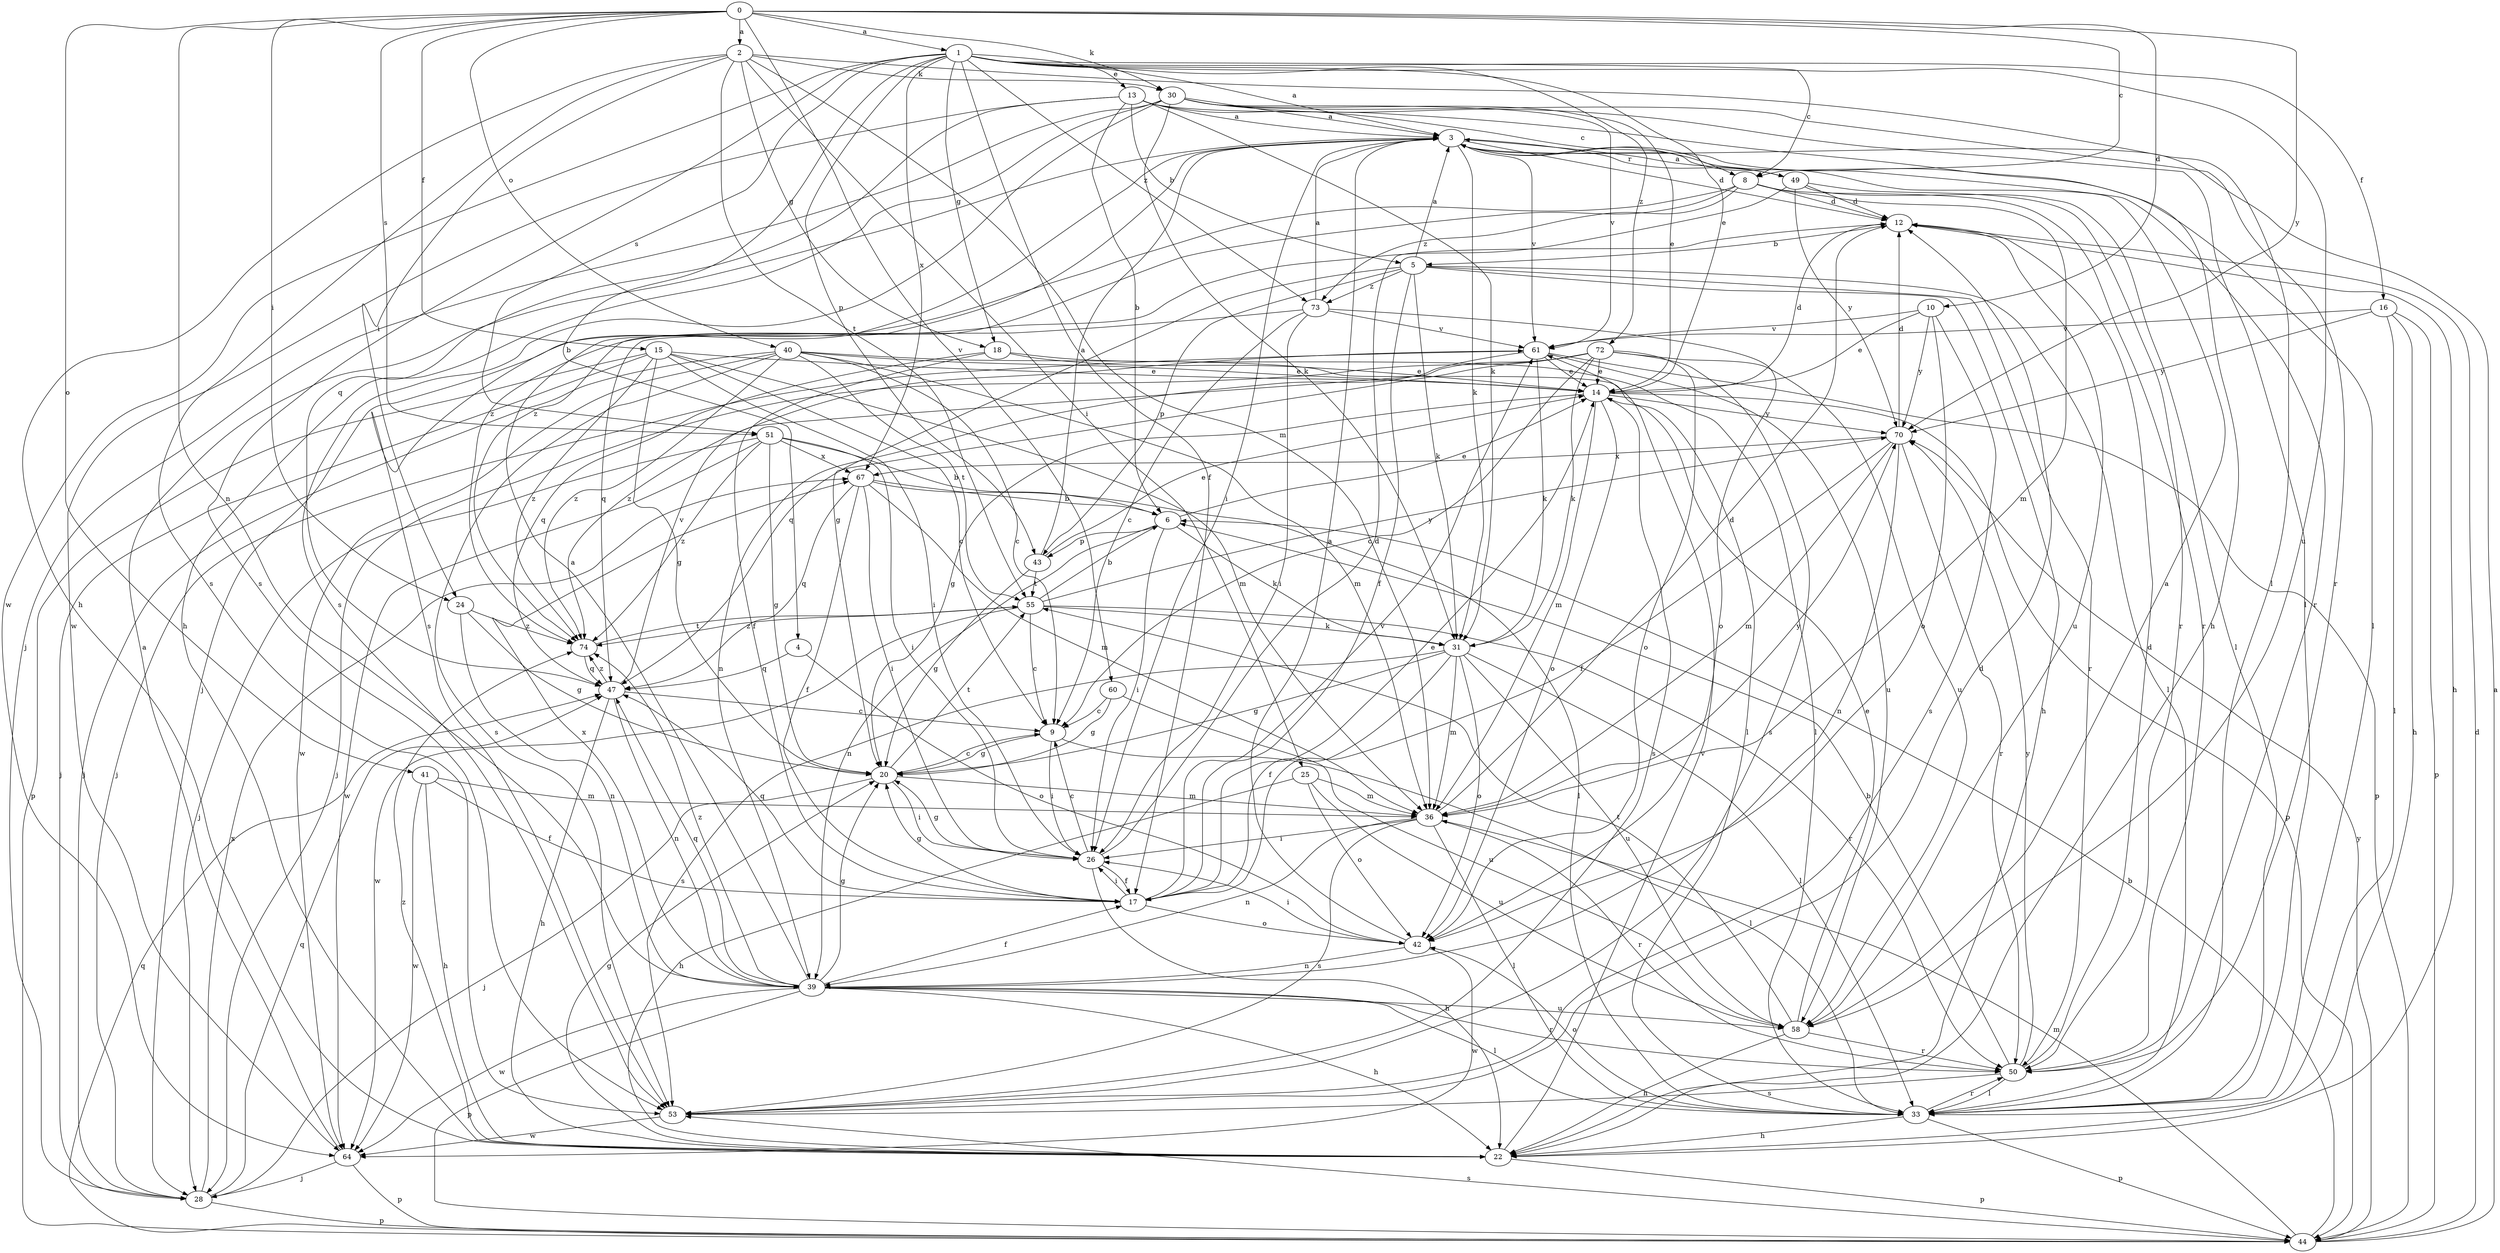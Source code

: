 strict digraph  {
0;
1;
2;
3;
4;
5;
6;
8;
9;
10;
12;
13;
14;
15;
16;
17;
18;
20;
22;
24;
25;
26;
28;
30;
31;
33;
36;
39;
40;
41;
42;
43;
44;
47;
49;
50;
51;
53;
55;
58;
60;
61;
64;
67;
70;
72;
73;
74;
0 -> 1  [label=a];
0 -> 2  [label=a];
0 -> 8  [label=c];
0 -> 10  [label=d];
0 -> 15  [label=f];
0 -> 24  [label=i];
0 -> 30  [label=k];
0 -> 39  [label=n];
0 -> 40  [label=o];
0 -> 41  [label=o];
0 -> 51  [label=s];
0 -> 60  [label=v];
0 -> 70  [label=y];
1 -> 3  [label=a];
1 -> 4  [label=b];
1 -> 8  [label=c];
1 -> 13  [label=e];
1 -> 14  [label=e];
1 -> 16  [label=f];
1 -> 17  [label=f];
1 -> 18  [label=g];
1 -> 43  [label=p];
1 -> 51  [label=s];
1 -> 53  [label=s];
1 -> 58  [label=u];
1 -> 64  [label=w];
1 -> 67  [label=x];
1 -> 72  [label=z];
1 -> 73  [label=z];
2 -> 18  [label=g];
2 -> 22  [label=h];
2 -> 24  [label=i];
2 -> 25  [label=i];
2 -> 30  [label=k];
2 -> 33  [label=l];
2 -> 36  [label=m];
2 -> 53  [label=s];
2 -> 55  [label=t];
3 -> 12  [label=d];
3 -> 26  [label=i];
3 -> 31  [label=k];
3 -> 33  [label=l];
3 -> 49  [label=r];
3 -> 50  [label=r];
3 -> 53  [label=s];
3 -> 61  [label=v];
4 -> 42  [label=o];
4 -> 47  [label=q];
5 -> 3  [label=a];
5 -> 17  [label=f];
5 -> 20  [label=g];
5 -> 22  [label=h];
5 -> 31  [label=k];
5 -> 33  [label=l];
5 -> 43  [label=p];
5 -> 50  [label=r];
5 -> 73  [label=z];
6 -> 14  [label=e];
6 -> 26  [label=i];
6 -> 31  [label=k];
6 -> 39  [label=n];
6 -> 43  [label=p];
8 -> 12  [label=d];
8 -> 28  [label=j];
8 -> 36  [label=m];
8 -> 50  [label=r];
8 -> 73  [label=z];
8 -> 74  [label=z];
9 -> 20  [label=g];
9 -> 26  [label=i];
9 -> 33  [label=l];
10 -> 14  [label=e];
10 -> 42  [label=o];
10 -> 53  [label=s];
10 -> 61  [label=v];
10 -> 70  [label=y];
12 -> 5  [label=b];
12 -> 22  [label=h];
12 -> 58  [label=u];
13 -> 3  [label=a];
13 -> 5  [label=b];
13 -> 6  [label=b];
13 -> 8  [label=c];
13 -> 22  [label=h];
13 -> 31  [label=k];
13 -> 47  [label=q];
13 -> 64  [label=w];
14 -> 12  [label=d];
14 -> 20  [label=g];
14 -> 36  [label=m];
14 -> 42  [label=o];
14 -> 44  [label=p];
14 -> 53  [label=s];
14 -> 70  [label=y];
15 -> 9  [label=c];
15 -> 14  [label=e];
15 -> 20  [label=g];
15 -> 26  [label=i];
15 -> 28  [label=j];
15 -> 36  [label=m];
15 -> 44  [label=p];
15 -> 74  [label=z];
16 -> 22  [label=h];
16 -> 33  [label=l];
16 -> 44  [label=p];
16 -> 61  [label=v];
16 -> 70  [label=y];
17 -> 14  [label=e];
17 -> 20  [label=g];
17 -> 26  [label=i];
17 -> 42  [label=o];
17 -> 47  [label=q];
17 -> 61  [label=v];
18 -> 14  [label=e];
18 -> 17  [label=f];
18 -> 33  [label=l];
18 -> 47  [label=q];
20 -> 9  [label=c];
20 -> 26  [label=i];
20 -> 28  [label=j];
20 -> 36  [label=m];
20 -> 55  [label=t];
22 -> 20  [label=g];
22 -> 44  [label=p];
22 -> 61  [label=v];
22 -> 74  [label=z];
24 -> 20  [label=g];
24 -> 39  [label=n];
24 -> 74  [label=z];
25 -> 22  [label=h];
25 -> 36  [label=m];
25 -> 42  [label=o];
25 -> 58  [label=u];
26 -> 9  [label=c];
26 -> 12  [label=d];
26 -> 17  [label=f];
26 -> 20  [label=g];
26 -> 22  [label=h];
28 -> 44  [label=p];
28 -> 47  [label=q];
28 -> 67  [label=x];
30 -> 3  [label=a];
30 -> 14  [label=e];
30 -> 22  [label=h];
30 -> 28  [label=j];
30 -> 31  [label=k];
30 -> 33  [label=l];
30 -> 50  [label=r];
30 -> 53  [label=s];
30 -> 61  [label=v];
31 -> 17  [label=f];
31 -> 20  [label=g];
31 -> 33  [label=l];
31 -> 36  [label=m];
31 -> 42  [label=o];
31 -> 53  [label=s];
31 -> 58  [label=u];
33 -> 22  [label=h];
33 -> 42  [label=o];
33 -> 44  [label=p];
33 -> 50  [label=r];
36 -> 12  [label=d];
36 -> 26  [label=i];
36 -> 33  [label=l];
36 -> 39  [label=n];
36 -> 50  [label=r];
36 -> 53  [label=s];
36 -> 70  [label=y];
39 -> 3  [label=a];
39 -> 17  [label=f];
39 -> 20  [label=g];
39 -> 22  [label=h];
39 -> 33  [label=l];
39 -> 44  [label=p];
39 -> 47  [label=q];
39 -> 50  [label=r];
39 -> 58  [label=u];
39 -> 64  [label=w];
39 -> 67  [label=x];
39 -> 74  [label=z];
40 -> 9  [label=c];
40 -> 14  [label=e];
40 -> 28  [label=j];
40 -> 33  [label=l];
40 -> 36  [label=m];
40 -> 53  [label=s];
40 -> 55  [label=t];
40 -> 64  [label=w];
40 -> 74  [label=z];
41 -> 17  [label=f];
41 -> 22  [label=h];
41 -> 36  [label=m];
41 -> 64  [label=w];
42 -> 3  [label=a];
42 -> 26  [label=i];
42 -> 39  [label=n];
42 -> 64  [label=w];
43 -> 3  [label=a];
43 -> 14  [label=e];
43 -> 20  [label=g];
43 -> 55  [label=t];
44 -> 3  [label=a];
44 -> 6  [label=b];
44 -> 12  [label=d];
44 -> 36  [label=m];
44 -> 47  [label=q];
44 -> 53  [label=s];
44 -> 70  [label=y];
47 -> 9  [label=c];
47 -> 22  [label=h];
47 -> 39  [label=n];
47 -> 61  [label=v];
47 -> 74  [label=z];
49 -> 3  [label=a];
49 -> 12  [label=d];
49 -> 33  [label=l];
49 -> 50  [label=r];
49 -> 70  [label=y];
49 -> 74  [label=z];
50 -> 6  [label=b];
50 -> 12  [label=d];
50 -> 33  [label=l];
50 -> 53  [label=s];
50 -> 70  [label=y];
51 -> 6  [label=b];
51 -> 20  [label=g];
51 -> 26  [label=i];
51 -> 28  [label=j];
51 -> 64  [label=w];
51 -> 67  [label=x];
51 -> 74  [label=z];
53 -> 12  [label=d];
53 -> 64  [label=w];
55 -> 6  [label=b];
55 -> 9  [label=c];
55 -> 31  [label=k];
55 -> 50  [label=r];
55 -> 64  [label=w];
55 -> 70  [label=y];
55 -> 74  [label=z];
58 -> 3  [label=a];
58 -> 14  [label=e];
58 -> 22  [label=h];
58 -> 50  [label=r];
58 -> 55  [label=t];
60 -> 9  [label=c];
60 -> 20  [label=g];
60 -> 58  [label=u];
61 -> 14  [label=e];
61 -> 28  [label=j];
61 -> 31  [label=k];
61 -> 39  [label=n];
61 -> 44  [label=p];
61 -> 58  [label=u];
64 -> 3  [label=a];
64 -> 28  [label=j];
64 -> 44  [label=p];
67 -> 6  [label=b];
67 -> 17  [label=f];
67 -> 26  [label=i];
67 -> 33  [label=l];
67 -> 36  [label=m];
67 -> 47  [label=q];
70 -> 12  [label=d];
70 -> 17  [label=f];
70 -> 36  [label=m];
70 -> 39  [label=n];
70 -> 50  [label=r];
70 -> 67  [label=x];
72 -> 9  [label=c];
72 -> 14  [label=e];
72 -> 28  [label=j];
72 -> 31  [label=k];
72 -> 42  [label=o];
72 -> 47  [label=q];
72 -> 53  [label=s];
72 -> 58  [label=u];
72 -> 74  [label=z];
73 -> 3  [label=a];
73 -> 9  [label=c];
73 -> 26  [label=i];
73 -> 42  [label=o];
73 -> 47  [label=q];
73 -> 61  [label=v];
74 -> 47  [label=q];
74 -> 55  [label=t];
}
